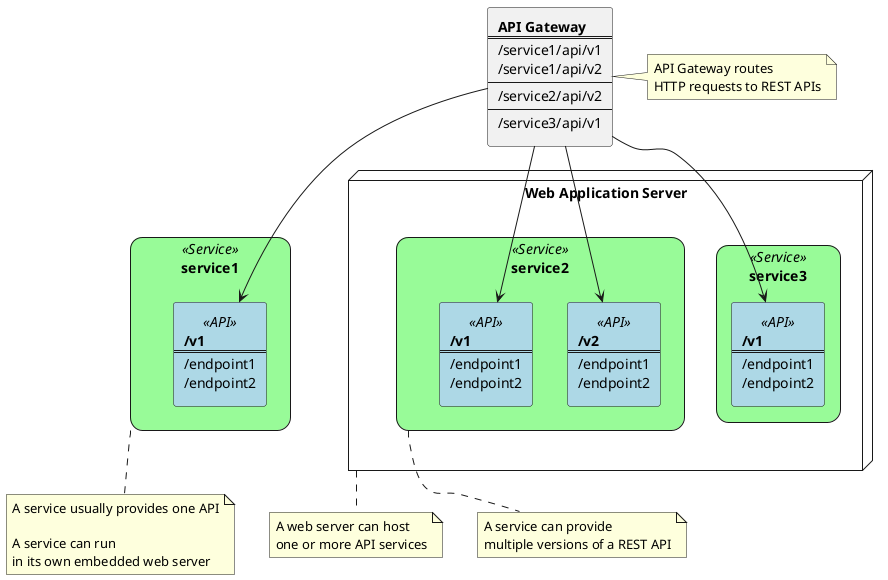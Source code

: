 @startuml rest-api-components

skinparam rectangle {
    roundCorner<<Service>> 25
    BackgroundColor<<API>> LightBlue
    BackgroundColor<<Service>> PaleGreen
}

rectangle gateway [
<b>API Gateway</b>
===
/service1/api/v1
/service1/api/v2
---
/service2/api/v2
---
/service3/api/v1
]

rectangle service1 <<Service>> {
    rectangle api1v1 <<API>> [
    <b>/v1</b>
    ==
    /endpoint1
    /endpoint2
    ]
}

node "Web Application Server" as server {
    rectangle service3 <<Service>> {
        rectangle api3v1 <<API>> [
        <b>/v1</b>
        ==
        /endpoint1
        /endpoint2
        ]
    }

    rectangle service2 <<Service>> {
        rectangle api2v2 <<API>> [
        <b>/v2</b>
        ==
        /endpoint1
        /endpoint2
        ]

        rectangle api2v1 <<API>> [
        <b>/v1</b>
        ==
        /endpoint1
        /endpoint2
        ]
    }

}

note bottom of server: A web server can host\none or more API services
note bottom of service1: A service usually provides one API\n\nA service can run\nin its own embedded web server
note bottom of service2: A service can provide\nmultiple versions of a REST API
note right of gateway: API Gateway routes\nHTTP requests to REST APIs

gateway --> api1v1
gateway --> api2v1
gateway --> api2v2
gateway --> api3v1

@enduml